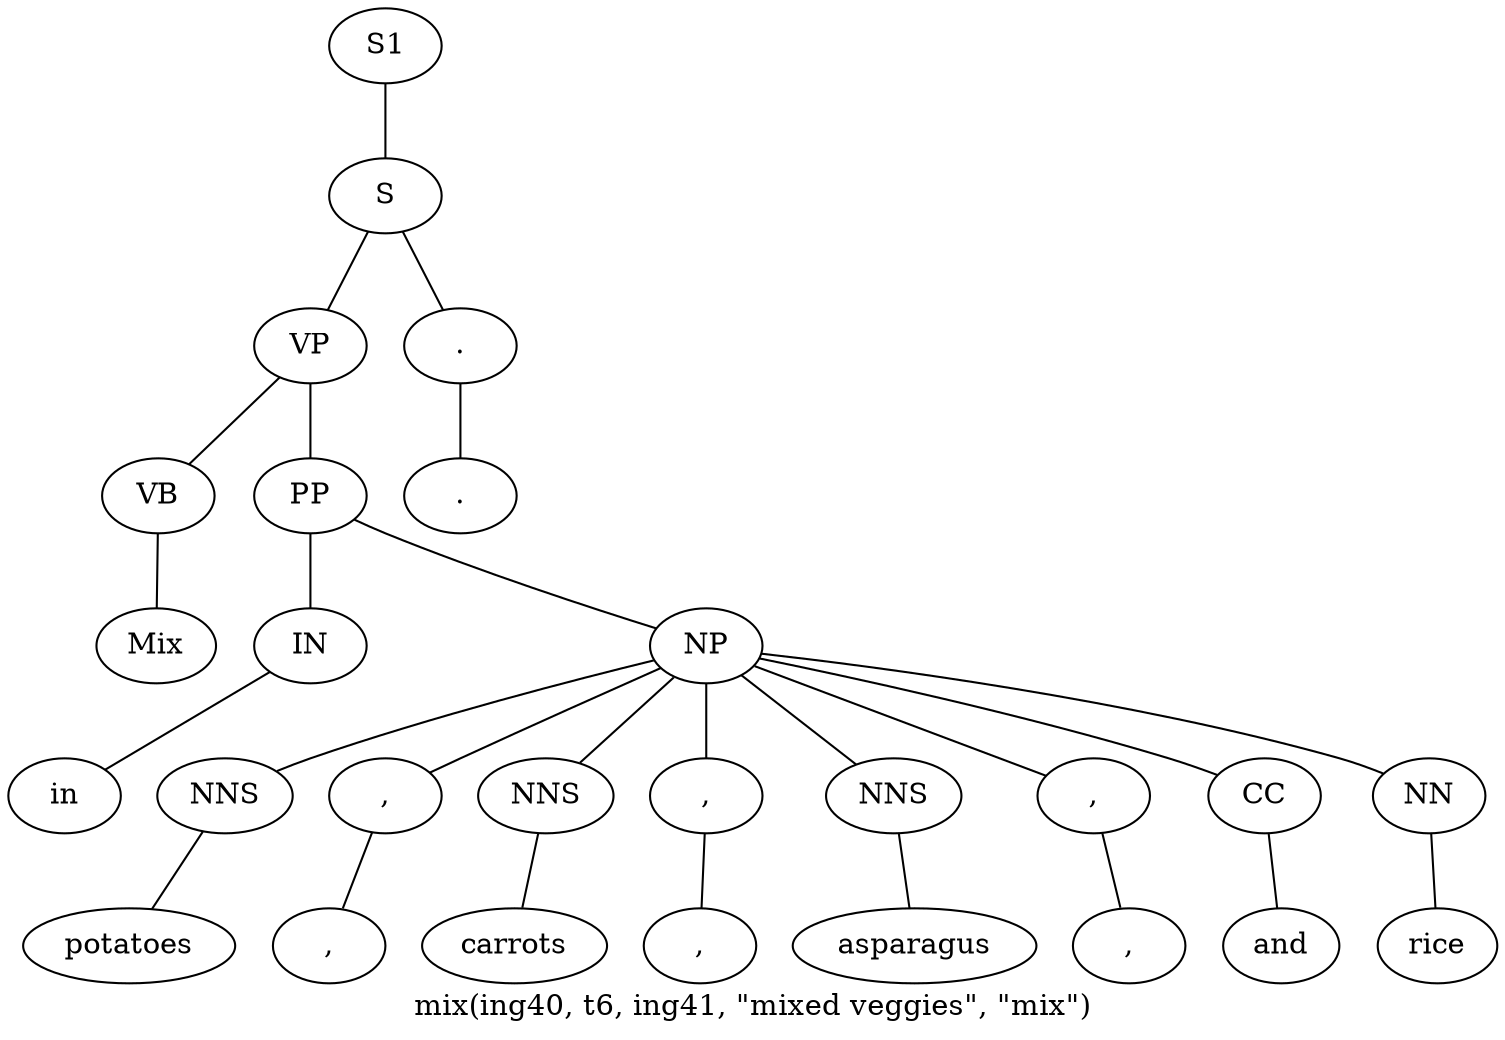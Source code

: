 graph SyntaxGraph {
	label = "mix(ing40, t6, ing41, \"mixed veggies\", \"mix\")";
	Node0 [label="S1"];
	Node1 [label="S"];
	Node2 [label="VP"];
	Node3 [label="VB"];
	Node4 [label="Mix"];
	Node5 [label="PP"];
	Node6 [label="IN"];
	Node7 [label="in"];
	Node8 [label="NP"];
	Node9 [label="NNS"];
	Node10 [label="potatoes"];
	Node11 [label=","];
	Node12 [label=","];
	Node13 [label="NNS"];
	Node14 [label="carrots"];
	Node15 [label=","];
	Node16 [label=","];
	Node17 [label="NNS"];
	Node18 [label="asparagus"];
	Node19 [label=","];
	Node20 [label=","];
	Node21 [label="CC"];
	Node22 [label="and"];
	Node23 [label="NN"];
	Node24 [label="rice"];
	Node25 [label="."];
	Node26 [label="."];

	Node0 -- Node1;
	Node1 -- Node2;
	Node1 -- Node25;
	Node2 -- Node3;
	Node2 -- Node5;
	Node3 -- Node4;
	Node5 -- Node6;
	Node5 -- Node8;
	Node6 -- Node7;
	Node8 -- Node9;
	Node8 -- Node11;
	Node8 -- Node13;
	Node8 -- Node15;
	Node8 -- Node17;
	Node8 -- Node19;
	Node8 -- Node21;
	Node8 -- Node23;
	Node9 -- Node10;
	Node11 -- Node12;
	Node13 -- Node14;
	Node15 -- Node16;
	Node17 -- Node18;
	Node19 -- Node20;
	Node21 -- Node22;
	Node23 -- Node24;
	Node25 -- Node26;
}
